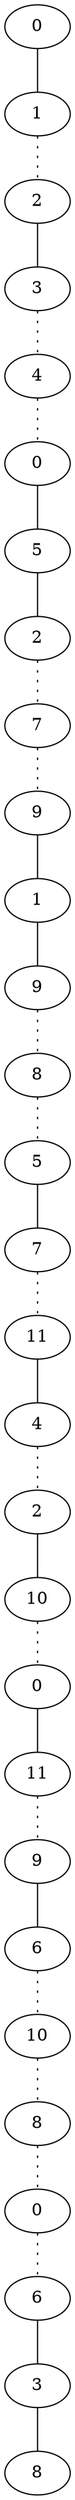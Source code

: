graph {
a0 -- a1;
a1 -- a2 [style=dotted];
a2 -- a3;
a3 -- a4 [style=dotted];
a4 -- a5 [style=dotted];
a5 -- a6;
a6 -- a7;
a7 -- a8 [style=dotted];
a8 -- a9 [style=dotted];
a9 -- a10;
a10 -- a11;
a11 -- a12 [style=dotted];
a12 -- a13 [style=dotted];
a13 -- a14;
a14 -- a15 [style=dotted];
a15 -- a16;
a16 -- a17 [style=dotted];
a17 -- a18;
a18 -- a19 [style=dotted];
a19 -- a20;
a20 -- a21 [style=dotted];
a21 -- a22;
a22 -- a23 [style=dotted];
a23 -- a24 [style=dotted];
a24 -- a25 [style=dotted];
a25 -- a26 [style=dotted];
a26 -- a27;
a27 -- a28;
a0[label=0];
a1[label=1];
a2[label=2];
a3[label=3];
a4[label=4];
a5[label=0];
a6[label=5];
a7[label=2];
a8[label=7];
a9[label=9];
a10[label=1];
a11[label=9];
a12[label=8];
a13[label=5];
a14[label=7];
a15[label=11];
a16[label=4];
a17[label=2];
a18[label=10];
a19[label=0];
a20[label=11];
a21[label=9];
a22[label=6];
a23[label=10];
a24[label=8];
a25[label=0];
a26[label=6];
a27[label=3];
a28[label=8];
}

